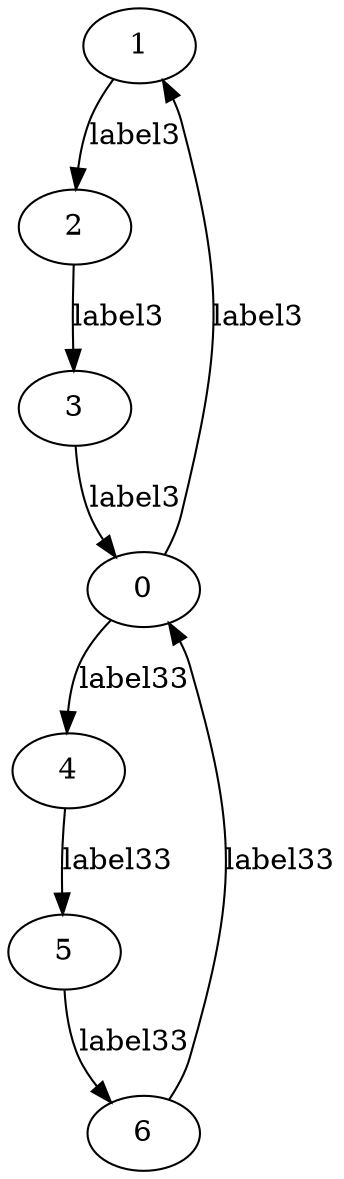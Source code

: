 digraph  {
1;
2;
3;
0;
4;
5;
6;
1 -> 2 [key=0, label=label3];
2 -> 3 [key=0, label=label3];
3 -> 0 [key=0, label=label3];
0 -> 1 [key=0, label=label3];
0 -> 4 [key=0, label=label33];
4 -> 5 [key=0, label=label33];
5 -> 6 [key=0, label=label33];
6 -> 0 [key=0, label=label33];
}
